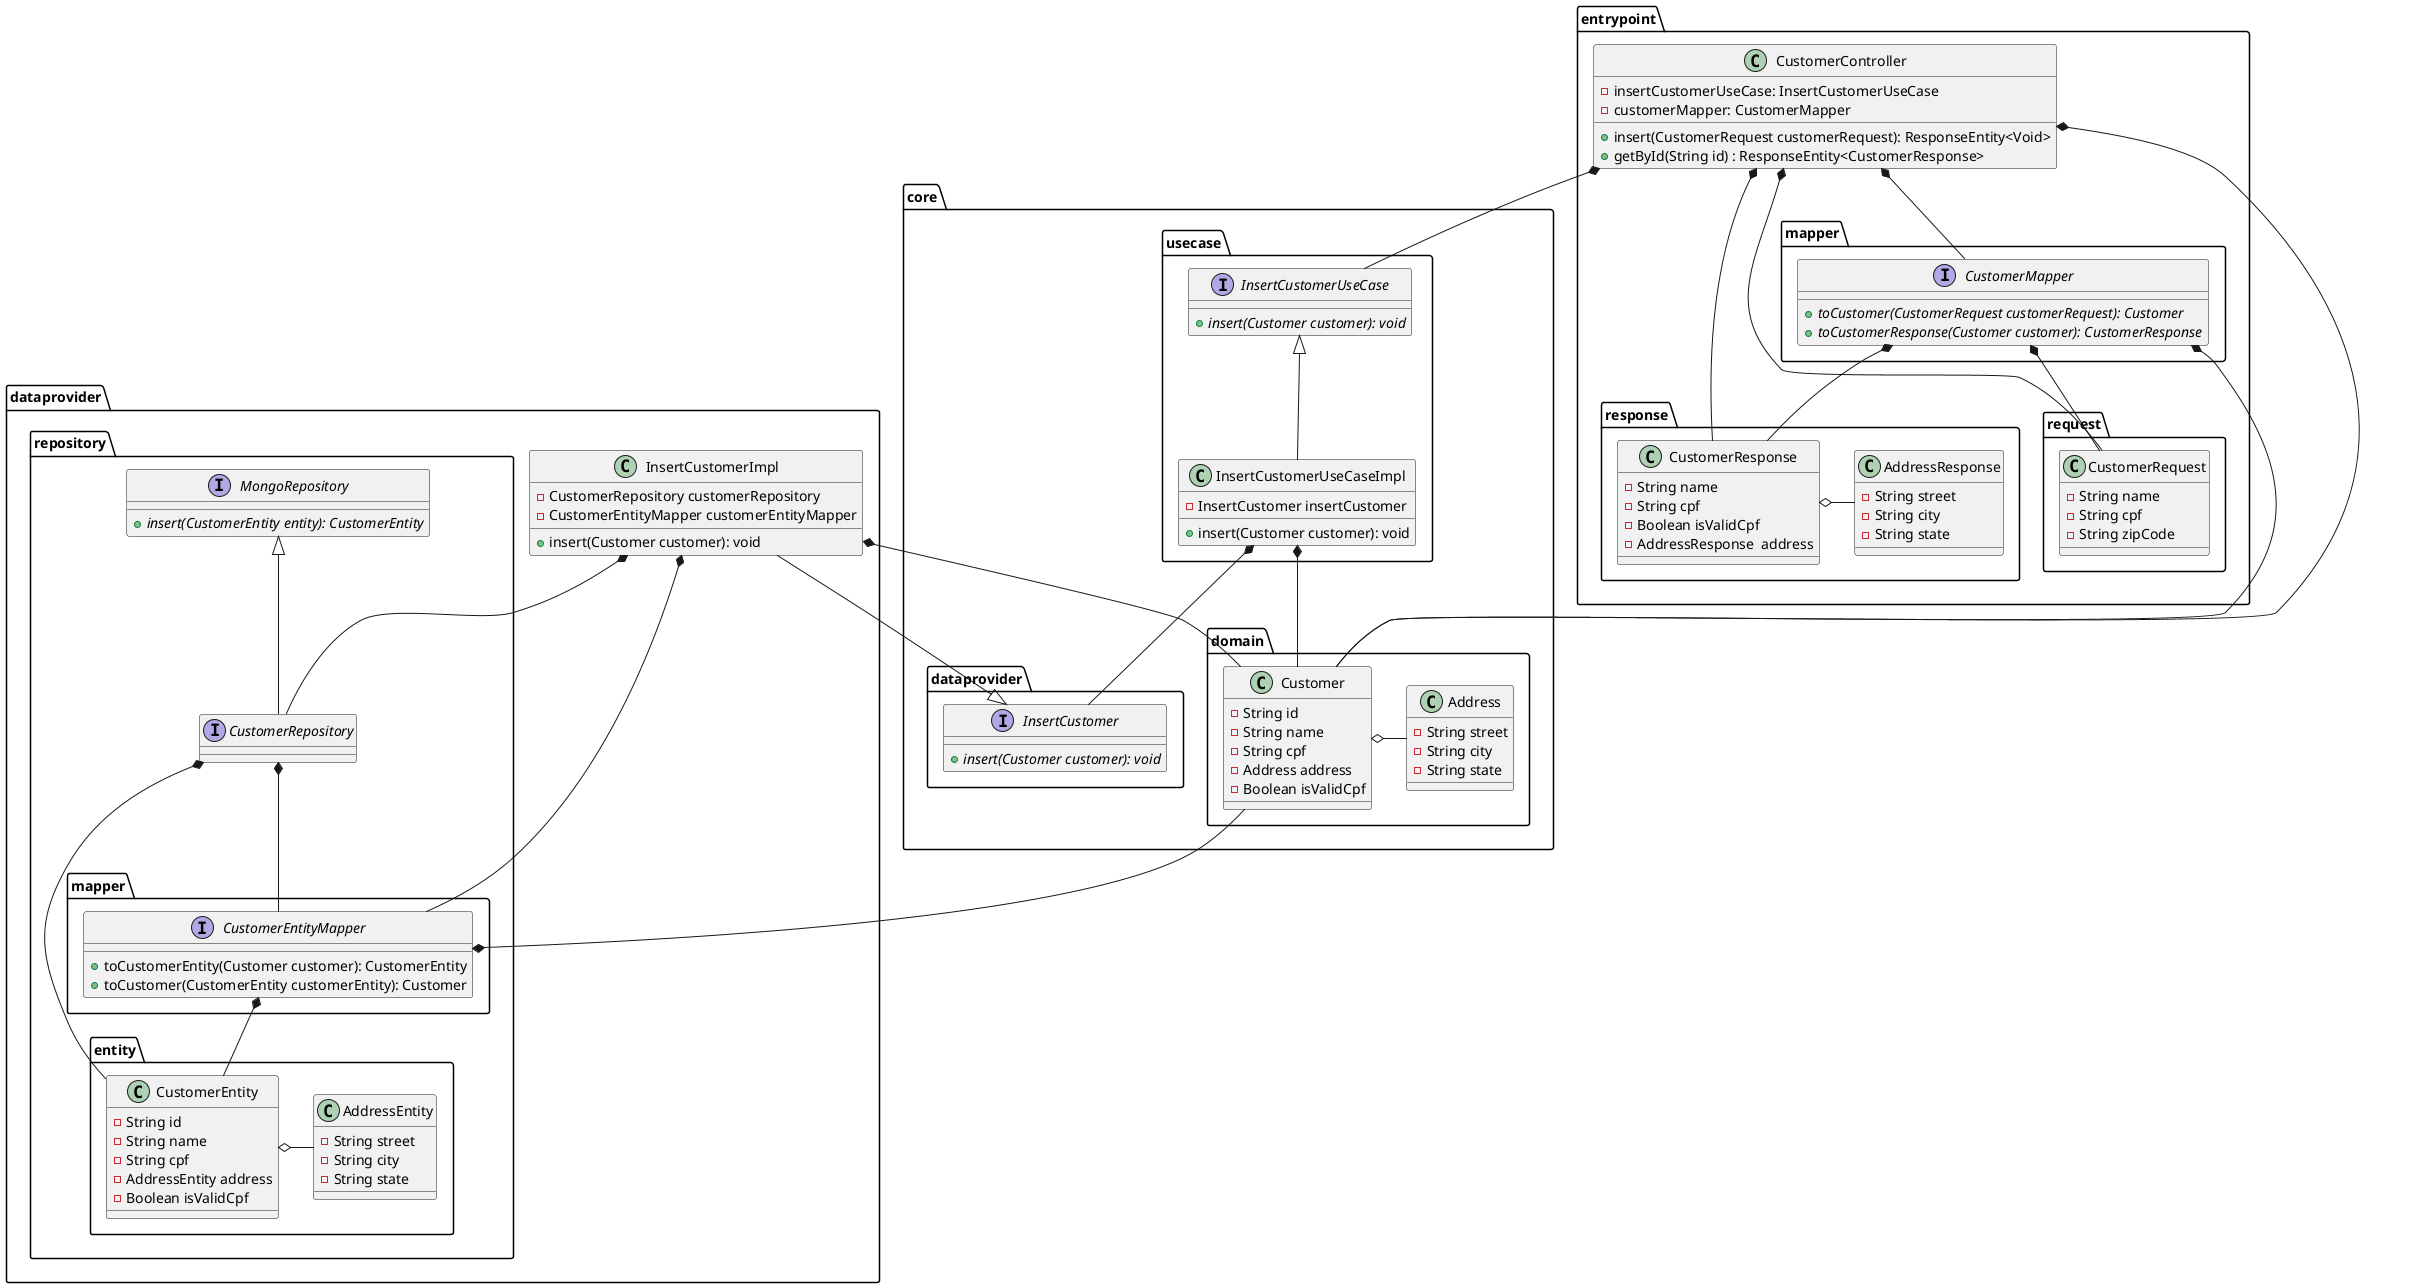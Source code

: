 @startuml
package "core" {
    package "domain" {
        class Customer {
            - String id
            - String name
            - String cpf
            - Address address
            - Boolean isValidCpf
        }

        class Address {
            - String street
            - String city
            - String state
        }
    }
    package "usecase" {
        interface InsertCustomerUseCase {
            {abstract} + insert(Customer customer): void
        }

        class InsertCustomerUseCaseImpl {
            - InsertCustomer insertCustomer
            + insert(Customer customer): void

        }
    }
    package "dataprovider" {
        interface InsertCustomer {
            {abstract} + insert(Customer customer): void
        }
    }
}
package "dataprovider" {
    class InsertCustomerImpl {
        - CustomerRepository customerRepository
        - CustomerEntityMapper customerEntityMapper
        + insert(Customer customer): void
    }

    package "repository" {
        interface CustomerRepository {
        }

        interface MongoRepository {
            {abstract} + insert(CustomerEntity entity): CustomerEntity
        }
        package "entity" {
            class CustomerEntity {
            - String id
                - String name
                - String cpf
                - AddressEntity address
                - Boolean isValidCpf
            }

            class AddressEntity {
                - String street
                - String city
                - String state
            }
        }
        package "mapper" {
            interface CustomerEntityMapper {
                + toCustomerEntity(Customer customer): CustomerEntity
                + toCustomer(CustomerEntity customerEntity): Customer
            }
        }
    }
}
package "entrypoint" {
    class CustomerController {
        - insertCustomerUseCase: InsertCustomerUseCase
        - customerMapper: CustomerMapper
        + insert(CustomerRequest customerRequest): ResponseEntity<Void>
        + getById(String id) : ResponseEntity<CustomerResponse>
    }
    package "request" {
        class CustomerRequest {
            - String name
            - String cpf
            - String zipCode
        }
    }
    package "mapper" {
        interface CustomerMapper {
            {abstract} + toCustomer(CustomerRequest customerRequest): Customer
            {abstract} + toCustomerResponse(Customer customer): CustomerResponse
        }
    }
    package "response" {
        class CustomerResponse {
            - String name
            - String cpf
            - Boolean isValidCpf
            - AddressResponse  address
        }
        class AddressResponse {
            - String street
            - String city
            - String state
        }
    }
}

InsertCustomerUseCase <|-- InsertCustomerUseCaseImpl
InsertCustomer <|-- InsertCustomerImpl
MongoRepository <|-- CustomerRepository

InsertCustomerImpl *-- CustomerRepository
InsertCustomerImpl *-- CustomerEntityMapper
InsertCustomerImpl *-- Customer
CustomerEntityMapper *-- Customer
CustomerEntityMapper *-- CustomerEntity
CustomerMapper *-- Customer
CustomerMapper *-- CustomerResponse
CustomerMapper *-- CustomerRequest

CustomerRepository *-- CustomerEntityMapper
CustomerRepository *-- CustomerEntity

InsertCustomerUseCaseImpl *-- Customer
InsertCustomerUseCaseImpl *-- InsertCustomer

CustomerController *-- InsertCustomerUseCase
CustomerController *-- CustomerMapper
CustomerController *-- CustomerRequest
CustomerController *-- CustomerResponse
CustomerController *-- Customer
CustomerResponse o- AddressResponse

CustomerEntity o- AddressEntity
Customer o- Address
@enduml